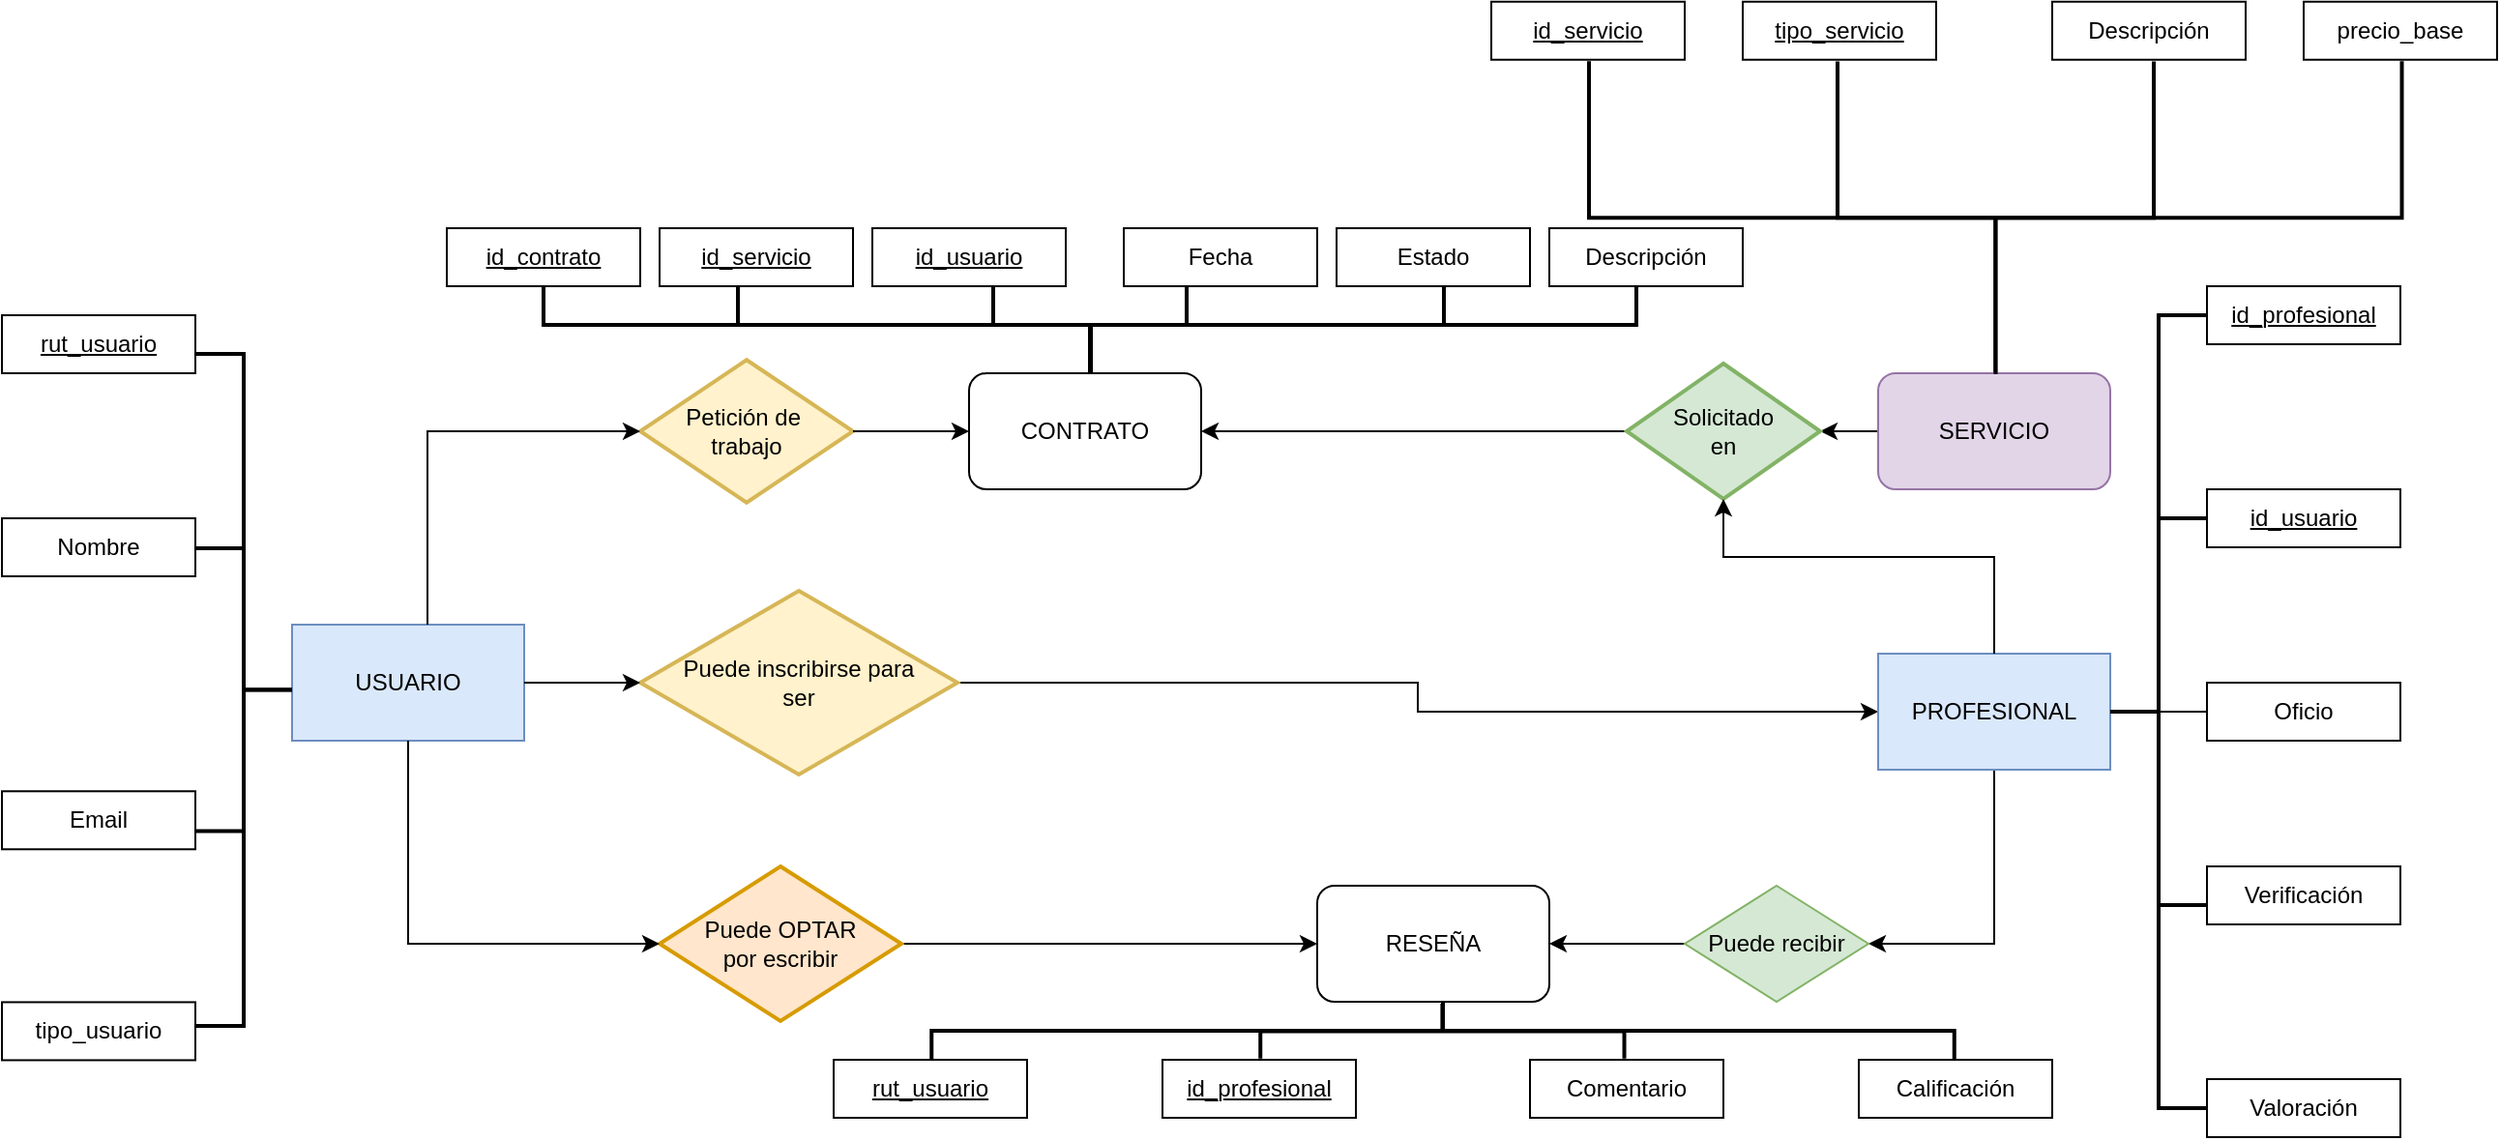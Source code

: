<mxfile version="26.1.1">
  <diagram id="C5RBs43oDa-KdzZeNtuy" name="Page-1">
    <mxGraphModel dx="1877" dy="1798" grid="1" gridSize="10" guides="1" tooltips="1" connect="1" arrows="1" fold="1" page="1" pageScale="1" pageWidth="827" pageHeight="1169" math="0" shadow="0">
      <root>
        <mxCell id="WIyWlLk6GJQsqaUBKTNV-0" />
        <mxCell id="WIyWlLk6GJQsqaUBKTNV-1" parent="WIyWlLk6GJQsqaUBKTNV-0" />
        <mxCell id="GLUpQICMVRm5YnNT2nKO-69" value="" style="strokeWidth=2;html=1;shape=mxgraph.flowchart.annotation_2;align=left;labelPosition=right;pointerEvents=1;rotation=-90;" vertex="1" parent="WIyWlLk6GJQsqaUBKTNV-1">
          <mxGeometry x="609.7" y="-225.55" width="161.87" height="420.25" as="geometry" />
        </mxCell>
        <mxCell id="GLUpQICMVRm5YnNT2nKO-61" value="" style="strokeWidth=2;html=1;shape=mxgraph.flowchart.annotation_2;align=left;labelPosition=right;pointerEvents=1;" vertex="1" parent="WIyWlLk6GJQsqaUBKTNV-1">
          <mxGeometry x="750" y="35" width="50" height="410" as="geometry" />
        </mxCell>
        <mxCell id="GLUpQICMVRm5YnNT2nKO-24" style="edgeStyle=orthogonalEdgeStyle;rounded=0;orthogonalLoop=1;jettySize=auto;html=1;entryX=0;entryY=0.5;entryDx=0;entryDy=0;" edge="1" parent="WIyWlLk6GJQsqaUBKTNV-1" source="GLUpQICMVRm5YnNT2nKO-6" target="GLUpQICMVRm5YnNT2nKO-11">
          <mxGeometry relative="1" as="geometry" />
        </mxCell>
        <mxCell id="GLUpQICMVRm5YnNT2nKO-6" value="Puede inscribirse para&lt;div&gt;ser&lt;/div&gt;" style="strokeWidth=2;html=1;shape=mxgraph.flowchart.decision;whiteSpace=wrap;fillColor=#fff2cc;strokeColor=#d6b656;" vertex="1" parent="WIyWlLk6GJQsqaUBKTNV-1">
          <mxGeometry x="-10" y="177.5" width="164" height="95" as="geometry" />
        </mxCell>
        <mxCell id="GLUpQICMVRm5YnNT2nKO-10" value="USUARIO" style="rounded=0;whiteSpace=wrap;html=1;fillColor=#dae8fc;strokeColor=#6c8ebf;" vertex="1" parent="WIyWlLk6GJQsqaUBKTNV-1">
          <mxGeometry x="-190" y="195" width="120" height="60" as="geometry" />
        </mxCell>
        <mxCell id="GLUpQICMVRm5YnNT2nKO-42" style="edgeStyle=orthogonalEdgeStyle;rounded=0;orthogonalLoop=1;jettySize=auto;html=1;entryX=1;entryY=0.5;entryDx=0;entryDy=0;" edge="1" parent="WIyWlLk6GJQsqaUBKTNV-1" source="GLUpQICMVRm5YnNT2nKO-11" target="GLUpQICMVRm5YnNT2nKO-41">
          <mxGeometry relative="1" as="geometry">
            <Array as="points">
              <mxPoint x="690" y="360" />
            </Array>
          </mxGeometry>
        </mxCell>
        <mxCell id="GLUpQICMVRm5YnNT2nKO-11" value="PROFESIONAL" style="rounded=0;whiteSpace=wrap;html=1;fillColor=#dae8fc;strokeColor=#6c8ebf;" vertex="1" parent="WIyWlLk6GJQsqaUBKTNV-1">
          <mxGeometry x="630" y="210" width="120" height="60" as="geometry" />
        </mxCell>
        <mxCell id="GLUpQICMVRm5YnNT2nKO-20" value="" style="edgeStyle=orthogonalEdgeStyle;rounded=0;orthogonalLoop=1;jettySize=auto;html=1;" edge="1" parent="WIyWlLk6GJQsqaUBKTNV-1" source="GLUpQICMVRm5YnNT2nKO-12" target="GLUpQICMVRm5YnNT2nKO-18">
          <mxGeometry relative="1" as="geometry" />
        </mxCell>
        <mxCell id="GLUpQICMVRm5YnNT2nKO-12" value="SERVICIO" style="rounded=1;whiteSpace=wrap;html=1;fillColor=#e1d5e7;strokeColor=#9673a6;" vertex="1" parent="WIyWlLk6GJQsqaUBKTNV-1">
          <mxGeometry x="630" y="65" width="120" height="60" as="geometry" />
        </mxCell>
        <mxCell id="GLUpQICMVRm5YnNT2nKO-74" style="edgeStyle=orthogonalEdgeStyle;rounded=0;orthogonalLoop=1;jettySize=auto;html=1;entryX=1;entryY=0.5;entryDx=0;entryDy=0;" edge="1" parent="WIyWlLk6GJQsqaUBKTNV-1" source="GLUpQICMVRm5YnNT2nKO-18" target="GLUpQICMVRm5YnNT2nKO-44">
          <mxGeometry relative="1" as="geometry" />
        </mxCell>
        <mxCell id="GLUpQICMVRm5YnNT2nKO-18" value="Solicitado&lt;div&gt;en&lt;/div&gt;" style="strokeWidth=2;html=1;shape=mxgraph.flowchart.decision;whiteSpace=wrap;fillColor=#d5e8d4;strokeColor=#82b366;" vertex="1" parent="WIyWlLk6GJQsqaUBKTNV-1">
          <mxGeometry x="500" y="60" width="100" height="70" as="geometry" />
        </mxCell>
        <mxCell id="GLUpQICMVRm5YnNT2nKO-25" style="edgeStyle=orthogonalEdgeStyle;rounded=0;orthogonalLoop=1;jettySize=auto;html=1;entryX=0;entryY=0.5;entryDx=0;entryDy=0;entryPerimeter=0;" edge="1" parent="WIyWlLk6GJQsqaUBKTNV-1" source="GLUpQICMVRm5YnNT2nKO-10" target="GLUpQICMVRm5YnNT2nKO-6">
          <mxGeometry relative="1" as="geometry" />
        </mxCell>
        <mxCell id="GLUpQICMVRm5YnNT2nKO-27" style="edgeStyle=orthogonalEdgeStyle;rounded=0;orthogonalLoop=1;jettySize=auto;html=1;entryX=0.5;entryY=1;entryDx=0;entryDy=0;entryPerimeter=0;" edge="1" parent="WIyWlLk6GJQsqaUBKTNV-1" source="GLUpQICMVRm5YnNT2nKO-11" target="GLUpQICMVRm5YnNT2nKO-18">
          <mxGeometry relative="1" as="geometry">
            <Array as="points">
              <mxPoint x="690" y="160" />
              <mxPoint x="550" y="160" />
            </Array>
          </mxGeometry>
        </mxCell>
        <mxCell id="GLUpQICMVRm5YnNT2nKO-28" value="Petición de&amp;nbsp;&lt;div&gt;trabajo&lt;/div&gt;" style="strokeWidth=2;html=1;shape=mxgraph.flowchart.decision;whiteSpace=wrap;fillColor=#fff2cc;strokeColor=#d6b656;" vertex="1" parent="WIyWlLk6GJQsqaUBKTNV-1">
          <mxGeometry x="-10" y="58.13" width="110" height="73.75" as="geometry" />
        </mxCell>
        <mxCell id="GLUpQICMVRm5YnNT2nKO-39" style="edgeStyle=orthogonalEdgeStyle;rounded=0;orthogonalLoop=1;jettySize=auto;html=1;entryX=0;entryY=0.5;entryDx=0;entryDy=0;" edge="1" parent="WIyWlLk6GJQsqaUBKTNV-1" source="GLUpQICMVRm5YnNT2nKO-31" target="GLUpQICMVRm5YnNT2nKO-34">
          <mxGeometry relative="1" as="geometry" />
        </mxCell>
        <mxCell id="GLUpQICMVRm5YnNT2nKO-31" value="Puede OPTAR&lt;div&gt;por escribir&lt;/div&gt;" style="strokeWidth=2;html=1;shape=mxgraph.flowchart.decision;whiteSpace=wrap;fillColor=#ffe6cc;strokeColor=#d79b00;" vertex="1" parent="WIyWlLk6GJQsqaUBKTNV-1">
          <mxGeometry y="320" width="125" height="80" as="geometry" />
        </mxCell>
        <mxCell id="GLUpQICMVRm5YnNT2nKO-32" style="edgeStyle=orthogonalEdgeStyle;rounded=0;orthogonalLoop=1;jettySize=auto;html=1;entryX=0;entryY=0.5;entryDx=0;entryDy=0;entryPerimeter=0;" edge="1" parent="WIyWlLk6GJQsqaUBKTNV-1" source="GLUpQICMVRm5YnNT2nKO-10" target="GLUpQICMVRm5YnNT2nKO-31">
          <mxGeometry relative="1" as="geometry">
            <Array as="points">
              <mxPoint x="-130" y="360" />
            </Array>
          </mxGeometry>
        </mxCell>
        <mxCell id="GLUpQICMVRm5YnNT2nKO-34" value="RESEÑA" style="rounded=1;whiteSpace=wrap;html=1;" vertex="1" parent="WIyWlLk6GJQsqaUBKTNV-1">
          <mxGeometry x="340" y="330" width="120" height="60" as="geometry" />
        </mxCell>
        <mxCell id="GLUpQICMVRm5YnNT2nKO-43" style="edgeStyle=orthogonalEdgeStyle;rounded=0;orthogonalLoop=1;jettySize=auto;html=1;entryX=1;entryY=0.5;entryDx=0;entryDy=0;" edge="1" parent="WIyWlLk6GJQsqaUBKTNV-1" source="GLUpQICMVRm5YnNT2nKO-41" target="GLUpQICMVRm5YnNT2nKO-34">
          <mxGeometry relative="1" as="geometry" />
        </mxCell>
        <mxCell id="GLUpQICMVRm5YnNT2nKO-41" value="Puede recibir" style="rhombus;whiteSpace=wrap;html=1;fillColor=#d5e8d4;strokeColor=#82b366;" vertex="1" parent="WIyWlLk6GJQsqaUBKTNV-1">
          <mxGeometry x="530" y="330" width="95" height="60" as="geometry" />
        </mxCell>
        <mxCell id="GLUpQICMVRm5YnNT2nKO-45" value="&lt;u&gt;rut_usuario&lt;/u&gt;" style="rounded=0;whiteSpace=wrap;html=1;" vertex="1" parent="WIyWlLk6GJQsqaUBKTNV-1">
          <mxGeometry x="90" y="420" width="100" height="30" as="geometry" />
        </mxCell>
        <mxCell id="GLUpQICMVRm5YnNT2nKO-46" value="&lt;u&gt;id_profesional&lt;/u&gt;" style="rounded=0;whiteSpace=wrap;html=1;" vertex="1" parent="WIyWlLk6GJQsqaUBKTNV-1">
          <mxGeometry x="260" y="420" width="100" height="30" as="geometry" />
        </mxCell>
        <mxCell id="GLUpQICMVRm5YnNT2nKO-48" value="Comentario" style="rounded=0;whiteSpace=wrap;html=1;" vertex="1" parent="WIyWlLk6GJQsqaUBKTNV-1">
          <mxGeometry x="450" y="420" width="100" height="30" as="geometry" />
        </mxCell>
        <mxCell id="GLUpQICMVRm5YnNT2nKO-49" value="Calificación" style="rounded=0;whiteSpace=wrap;html=1;" vertex="1" parent="WIyWlLk6GJQsqaUBKTNV-1">
          <mxGeometry x="620" y="420" width="100" height="30" as="geometry" />
        </mxCell>
        <mxCell id="GLUpQICMVRm5YnNT2nKO-50" value="" style="strokeWidth=2;html=1;shape=mxgraph.flowchart.annotation_2;align=left;labelPosition=right;pointerEvents=1;rotation=90;" vertex="1" parent="WIyWlLk6GJQsqaUBKTNV-1">
          <mxGeometry x="390" y="140.63" width="30" height="528.75" as="geometry" />
        </mxCell>
        <mxCell id="GLUpQICMVRm5YnNT2nKO-54" value="" style="strokeWidth=2;html=1;shape=mxgraph.flowchart.annotation_2;align=left;labelPosition=right;pointerEvents=1;rotation=90;" vertex="1" parent="WIyWlLk6GJQsqaUBKTNV-1">
          <mxGeometry x="390.48" y="311.15" width="28.43" height="188.13" as="geometry" />
        </mxCell>
        <mxCell id="GLUpQICMVRm5YnNT2nKO-56" value="" style="strokeWidth=2;html=1;shape=mxgraph.flowchart.annotation_2;align=left;labelPosition=right;pointerEvents=1;" vertex="1" parent="WIyWlLk6GJQsqaUBKTNV-1">
          <mxGeometry x="750" y="140" width="50" height="200" as="geometry" />
        </mxCell>
        <mxCell id="GLUpQICMVRm5YnNT2nKO-60" value="&lt;u&gt;id_profesional&lt;/u&gt;" style="rounded=0;whiteSpace=wrap;html=1;" vertex="1" parent="WIyWlLk6GJQsqaUBKTNV-1">
          <mxGeometry x="800" y="20.0" width="100" height="30" as="geometry" />
        </mxCell>
        <mxCell id="GLUpQICMVRm5YnNT2nKO-62" value="&lt;u&gt;id_usuario&lt;/u&gt;" style="rounded=0;whiteSpace=wrap;html=1;" vertex="1" parent="WIyWlLk6GJQsqaUBKTNV-1">
          <mxGeometry x="800" y="125" width="100" height="30" as="geometry" />
        </mxCell>
        <mxCell id="GLUpQICMVRm5YnNT2nKO-63" value="" style="endArrow=none;html=1;rounded=0;entryX=1;entryY=0.5;entryDx=0;entryDy=0;entryPerimeter=0;" edge="1" parent="WIyWlLk6GJQsqaUBKTNV-1" target="GLUpQICMVRm5YnNT2nKO-56">
          <mxGeometry width="50" height="50" relative="1" as="geometry">
            <mxPoint x="776" y="240" as="sourcePoint" />
            <mxPoint x="850" y="300" as="targetPoint" />
          </mxGeometry>
        </mxCell>
        <mxCell id="GLUpQICMVRm5YnNT2nKO-64" value="Oficio" style="rounded=0;whiteSpace=wrap;html=1;" vertex="1" parent="WIyWlLk6GJQsqaUBKTNV-1">
          <mxGeometry x="800" y="225.0" width="100" height="30" as="geometry" />
        </mxCell>
        <mxCell id="GLUpQICMVRm5YnNT2nKO-65" value="Verificación" style="rounded=0;whiteSpace=wrap;html=1;" vertex="1" parent="WIyWlLk6GJQsqaUBKTNV-1">
          <mxGeometry x="800" y="320" width="100" height="30" as="geometry" />
        </mxCell>
        <mxCell id="GLUpQICMVRm5YnNT2nKO-66" value="Valoración" style="rounded=0;whiteSpace=wrap;html=1;" vertex="1" parent="WIyWlLk6GJQsqaUBKTNV-1">
          <mxGeometry x="800" y="430" width="100" height="30" as="geometry" />
        </mxCell>
        <mxCell id="GLUpQICMVRm5YnNT2nKO-67" value="" style="strokeWidth=2;html=1;shape=mxgraph.flowchart.annotation_2;align=left;labelPosition=right;pointerEvents=1;rotation=-90;" vertex="1" parent="WIyWlLk6GJQsqaUBKTNV-1">
          <mxGeometry x="609.88" y="-97.12" width="161.75" height="163.5" as="geometry" />
        </mxCell>
        <mxCell id="GLUpQICMVRm5YnNT2nKO-71" value="&lt;u&gt;id_servicio&lt;/u&gt;" style="rounded=0;whiteSpace=wrap;html=1;" vertex="1" parent="WIyWlLk6GJQsqaUBKTNV-1">
          <mxGeometry x="430" y="-127.12" width="100" height="30" as="geometry" />
        </mxCell>
        <mxCell id="GLUpQICMVRm5YnNT2nKO-73" value="" style="edgeStyle=orthogonalEdgeStyle;rounded=0;orthogonalLoop=1;jettySize=auto;html=1;entryX=0;entryY=0.5;entryDx=0;entryDy=0;" edge="1" parent="WIyWlLk6GJQsqaUBKTNV-1" source="GLUpQICMVRm5YnNT2nKO-28" target="GLUpQICMVRm5YnNT2nKO-44">
          <mxGeometry relative="1" as="geometry">
            <mxPoint x="100" y="93" as="sourcePoint" />
            <mxPoint x="340" y="95" as="targetPoint" />
          </mxGeometry>
        </mxCell>
        <mxCell id="GLUpQICMVRm5YnNT2nKO-44" value="CONTRATO" style="rounded=1;whiteSpace=wrap;html=1;" vertex="1" parent="WIyWlLk6GJQsqaUBKTNV-1">
          <mxGeometry x="160" y="65" width="120" height="60" as="geometry" />
        </mxCell>
        <mxCell id="GLUpQICMVRm5YnNT2nKO-75" style="edgeStyle=orthogonalEdgeStyle;rounded=0;orthogonalLoop=1;jettySize=auto;html=1;entryX=0;entryY=0.5;entryDx=0;entryDy=0;entryPerimeter=0;" edge="1" parent="WIyWlLk6GJQsqaUBKTNV-1" source="GLUpQICMVRm5YnNT2nKO-10" target="GLUpQICMVRm5YnNT2nKO-28">
          <mxGeometry relative="1" as="geometry">
            <Array as="points">
              <mxPoint x="-120" y="95" />
            </Array>
          </mxGeometry>
        </mxCell>
        <mxCell id="GLUpQICMVRm5YnNT2nKO-76" value="&lt;u&gt;tipo_servicio&lt;/u&gt;" style="rounded=0;whiteSpace=wrap;html=1;" vertex="1" parent="WIyWlLk6GJQsqaUBKTNV-1">
          <mxGeometry x="560" y="-127.12" width="100" height="30" as="geometry" />
        </mxCell>
        <mxCell id="GLUpQICMVRm5YnNT2nKO-77" value="Descripción" style="rounded=0;whiteSpace=wrap;html=1;" vertex="1" parent="WIyWlLk6GJQsqaUBKTNV-1">
          <mxGeometry x="720" y="-127.12" width="100" height="30" as="geometry" />
        </mxCell>
        <mxCell id="GLUpQICMVRm5YnNT2nKO-78" value="precio_base" style="rounded=0;whiteSpace=wrap;html=1;" vertex="1" parent="WIyWlLk6GJQsqaUBKTNV-1">
          <mxGeometry x="850" y="-127.12" width="100" height="30" as="geometry" />
        </mxCell>
        <mxCell id="GLUpQICMVRm5YnNT2nKO-79" value="" style="strokeWidth=2;html=1;shape=mxgraph.flowchart.annotation_2;align=left;labelPosition=right;pointerEvents=1;rotation=-90;" vertex="1" parent="WIyWlLk6GJQsqaUBKTNV-1">
          <mxGeometry x="197.5" y="-242.5" width="50" height="565" as="geometry" />
        </mxCell>
        <mxCell id="GLUpQICMVRm5YnNT2nKO-80" value="Descripción" style="rounded=0;whiteSpace=wrap;html=1;" vertex="1" parent="WIyWlLk6GJQsqaUBKTNV-1">
          <mxGeometry x="460" y="-10.0" width="100" height="30" as="geometry" />
        </mxCell>
        <mxCell id="GLUpQICMVRm5YnNT2nKO-81" value="" style="strokeWidth=2;html=1;shape=mxgraph.flowchart.annotation_2;align=left;labelPosition=right;pointerEvents=1;rotation=-90;" vertex="1" parent="WIyWlLk6GJQsqaUBKTNV-1">
          <mxGeometry x="198" y="-142.5" width="50" height="365" as="geometry" />
        </mxCell>
        <mxCell id="GLUpQICMVRm5YnNT2nKO-82" value="" style="strokeWidth=2;html=1;shape=mxgraph.flowchart.annotation_2;align=left;labelPosition=right;pointerEvents=1;rotation=-90;" vertex="1" parent="WIyWlLk6GJQsqaUBKTNV-1">
          <mxGeometry x="197.5" y="-10" width="50" height="100" as="geometry" />
        </mxCell>
        <mxCell id="GLUpQICMVRm5YnNT2nKO-83" value="&lt;u&gt;id_contrato&lt;/u&gt;" style="rounded=0;whiteSpace=wrap;html=1;" vertex="1" parent="WIyWlLk6GJQsqaUBKTNV-1">
          <mxGeometry x="-110" y="-10.0" width="100" height="30" as="geometry" />
        </mxCell>
        <mxCell id="GLUpQICMVRm5YnNT2nKO-84" value="&lt;u&gt;id_servicio&lt;/u&gt;" style="rounded=0;whiteSpace=wrap;html=1;" vertex="1" parent="WIyWlLk6GJQsqaUBKTNV-1">
          <mxGeometry y="-10.0" width="100" height="30" as="geometry" />
        </mxCell>
        <mxCell id="GLUpQICMVRm5YnNT2nKO-85" value="&lt;u&gt;id_usuario&lt;/u&gt;" style="rounded=0;whiteSpace=wrap;html=1;" vertex="1" parent="WIyWlLk6GJQsqaUBKTNV-1">
          <mxGeometry x="110" y="-10.0" width="100" height="30" as="geometry" />
        </mxCell>
        <mxCell id="GLUpQICMVRm5YnNT2nKO-86" value="Fecha" style="rounded=0;whiteSpace=wrap;html=1;" vertex="1" parent="WIyWlLk6GJQsqaUBKTNV-1">
          <mxGeometry x="240" y="-10.0" width="100" height="30" as="geometry" />
        </mxCell>
        <mxCell id="GLUpQICMVRm5YnNT2nKO-87" value="Estado" style="rounded=0;whiteSpace=wrap;html=1;" vertex="1" parent="WIyWlLk6GJQsqaUBKTNV-1">
          <mxGeometry x="350" y="-10.0" width="100" height="30" as="geometry" />
        </mxCell>
        <mxCell id="GLUpQICMVRm5YnNT2nKO-88" value="" style="strokeWidth=2;html=1;shape=mxgraph.flowchart.annotation_2;align=left;labelPosition=right;pointerEvents=1;rotation=-180;" vertex="1" parent="WIyWlLk6GJQsqaUBKTNV-1">
          <mxGeometry x="-240" y="55" width="50" height="347.5" as="geometry" />
        </mxCell>
        <mxCell id="GLUpQICMVRm5YnNT2nKO-89" value="" style="strokeWidth=2;html=1;shape=mxgraph.flowchart.annotation_2;align=left;labelPosition=right;pointerEvents=1;rotation=-180;" vertex="1" parent="WIyWlLk6GJQsqaUBKTNV-1">
          <mxGeometry x="-240" y="155.5" width="50" height="146.25" as="geometry" />
        </mxCell>
        <mxCell id="GLUpQICMVRm5YnNT2nKO-90" value="&lt;u&gt;rut_usuario&lt;/u&gt;" style="rounded=0;whiteSpace=wrap;html=1;" vertex="1" parent="WIyWlLk6GJQsqaUBKTNV-1">
          <mxGeometry x="-340" y="35" width="100" height="30" as="geometry" />
        </mxCell>
        <mxCell id="GLUpQICMVRm5YnNT2nKO-92" value="Nombre" style="rounded=0;whiteSpace=wrap;html=1;" vertex="1" parent="WIyWlLk6GJQsqaUBKTNV-1">
          <mxGeometry x="-340" y="140" width="100" height="30" as="geometry" />
        </mxCell>
        <mxCell id="GLUpQICMVRm5YnNT2nKO-93" value="Email" style="rounded=0;whiteSpace=wrap;html=1;" vertex="1" parent="WIyWlLk6GJQsqaUBKTNV-1">
          <mxGeometry x="-340" y="281.15" width="100" height="30" as="geometry" />
        </mxCell>
        <mxCell id="GLUpQICMVRm5YnNT2nKO-94" value="tipo_usuario" style="rounded=0;whiteSpace=wrap;html=1;" vertex="1" parent="WIyWlLk6GJQsqaUBKTNV-1">
          <mxGeometry x="-340" y="390.22" width="100" height="30" as="geometry" />
        </mxCell>
      </root>
    </mxGraphModel>
  </diagram>
</mxfile>
